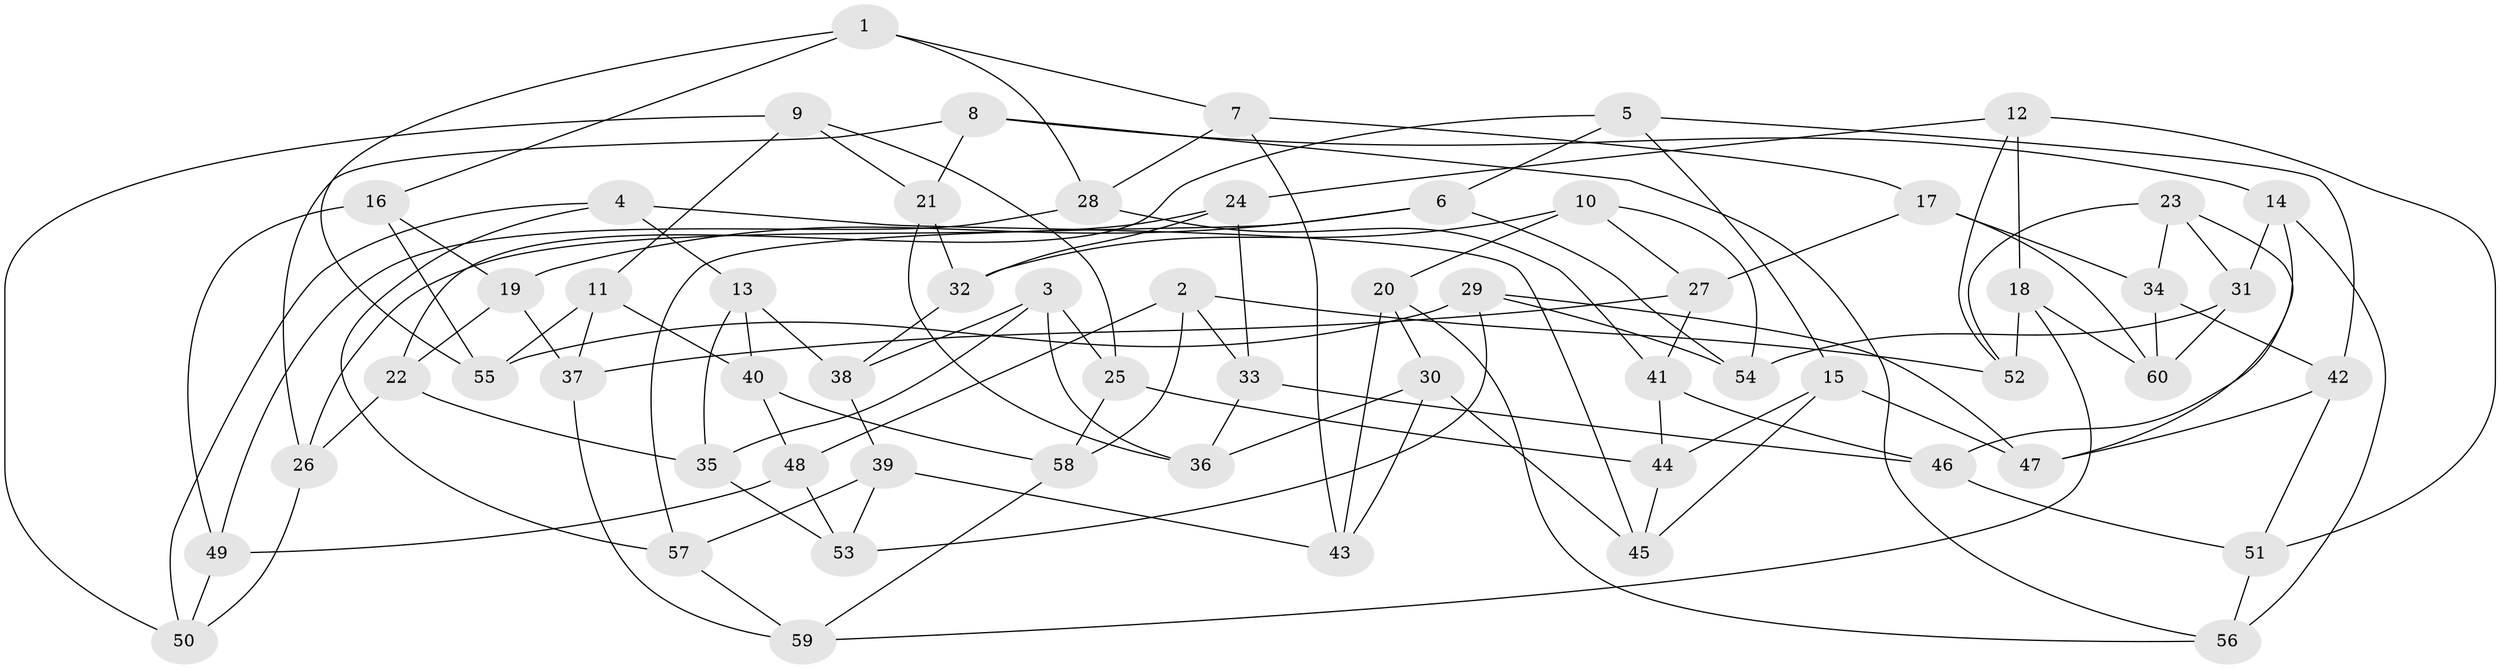 // coarse degree distribution, {5: 0.11428571428571428, 6: 0.6, 4: 0.22857142857142856, 3: 0.05714285714285714}
// Generated by graph-tools (version 1.1) at 2025/24/03/03/25 07:24:26]
// undirected, 60 vertices, 120 edges
graph export_dot {
graph [start="1"]
  node [color=gray90,style=filled];
  1;
  2;
  3;
  4;
  5;
  6;
  7;
  8;
  9;
  10;
  11;
  12;
  13;
  14;
  15;
  16;
  17;
  18;
  19;
  20;
  21;
  22;
  23;
  24;
  25;
  26;
  27;
  28;
  29;
  30;
  31;
  32;
  33;
  34;
  35;
  36;
  37;
  38;
  39;
  40;
  41;
  42;
  43;
  44;
  45;
  46;
  47;
  48;
  49;
  50;
  51;
  52;
  53;
  54;
  55;
  56;
  57;
  58;
  59;
  60;
  1 -- 28;
  1 -- 7;
  1 -- 16;
  1 -- 55;
  2 -- 52;
  2 -- 48;
  2 -- 33;
  2 -- 58;
  3 -- 25;
  3 -- 38;
  3 -- 35;
  3 -- 36;
  4 -- 13;
  4 -- 45;
  4 -- 57;
  4 -- 50;
  5 -- 6;
  5 -- 42;
  5 -- 22;
  5 -- 15;
  6 -- 19;
  6 -- 54;
  6 -- 57;
  7 -- 28;
  7 -- 43;
  7 -- 17;
  8 -- 14;
  8 -- 21;
  8 -- 56;
  8 -- 26;
  9 -- 25;
  9 -- 50;
  9 -- 11;
  9 -- 21;
  10 -- 32;
  10 -- 27;
  10 -- 20;
  10 -- 54;
  11 -- 37;
  11 -- 55;
  11 -- 40;
  12 -- 51;
  12 -- 52;
  12 -- 24;
  12 -- 18;
  13 -- 40;
  13 -- 38;
  13 -- 35;
  14 -- 56;
  14 -- 46;
  14 -- 31;
  15 -- 44;
  15 -- 47;
  15 -- 45;
  16 -- 49;
  16 -- 19;
  16 -- 55;
  17 -- 34;
  17 -- 27;
  17 -- 60;
  18 -- 60;
  18 -- 52;
  18 -- 59;
  19 -- 37;
  19 -- 22;
  20 -- 43;
  20 -- 56;
  20 -- 30;
  21 -- 32;
  21 -- 36;
  22 -- 26;
  22 -- 35;
  23 -- 31;
  23 -- 52;
  23 -- 47;
  23 -- 34;
  24 -- 32;
  24 -- 26;
  24 -- 33;
  25 -- 44;
  25 -- 58;
  26 -- 50;
  27 -- 41;
  27 -- 37;
  28 -- 41;
  28 -- 49;
  29 -- 54;
  29 -- 53;
  29 -- 47;
  29 -- 55;
  30 -- 45;
  30 -- 36;
  30 -- 43;
  31 -- 60;
  31 -- 54;
  32 -- 38;
  33 -- 46;
  33 -- 36;
  34 -- 60;
  34 -- 42;
  35 -- 53;
  37 -- 59;
  38 -- 39;
  39 -- 43;
  39 -- 53;
  39 -- 57;
  40 -- 58;
  40 -- 48;
  41 -- 44;
  41 -- 46;
  42 -- 51;
  42 -- 47;
  44 -- 45;
  46 -- 51;
  48 -- 53;
  48 -- 49;
  49 -- 50;
  51 -- 56;
  57 -- 59;
  58 -- 59;
}
